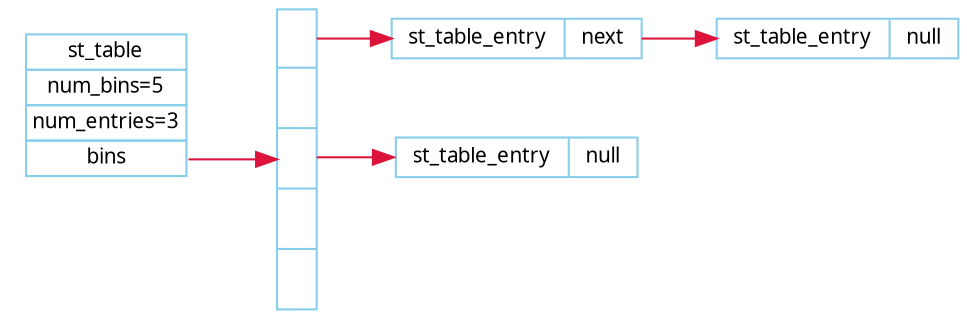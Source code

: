 digraph st {
  fontname="Verdana";
  fontsize=10
  rankdir="LR"
  // rotate = 90;

  node [shape="record", width=.1, height=.1]
  node [fontname = "Verdana", fontsize = 10,color="skyblue", shape="record"];

  edge [fontname = "Verdana", fontsize = 10, color="crimson", style="solid"];
  node [shape="plaintext"]

  st_table [label=<
    <table border="0" cellborder="1" cellspacing="0" align="left">
      <tr><td>st_table</td></tr>
      <tr><td>num_bins=5</td></tr>
      <tr><td>num_entries=3</td></tr>
      <tr><td port="bins">bins</td></tr>
    </table>
  >]

  node [shape="record"]
  num_bins [label="<b1> | <b2> | <b3> | <b4> | <b5> ", height=2];
  // node [width=2];

  entry_1 [label="{<e>st_table_entry |<next>next}"];
  entry_2 [label="{<e>st_table_entry|<next>null}"];
  entry_3 [label="{<e>st_table_entry|<next>null}"];

  st_table:bins -> num_bins:bins;
  num_bins:b1 -> entry_1:e;
  entry_1:next -> entry_2:e;
  num_bins:b3 -> entry_3:e;
}

